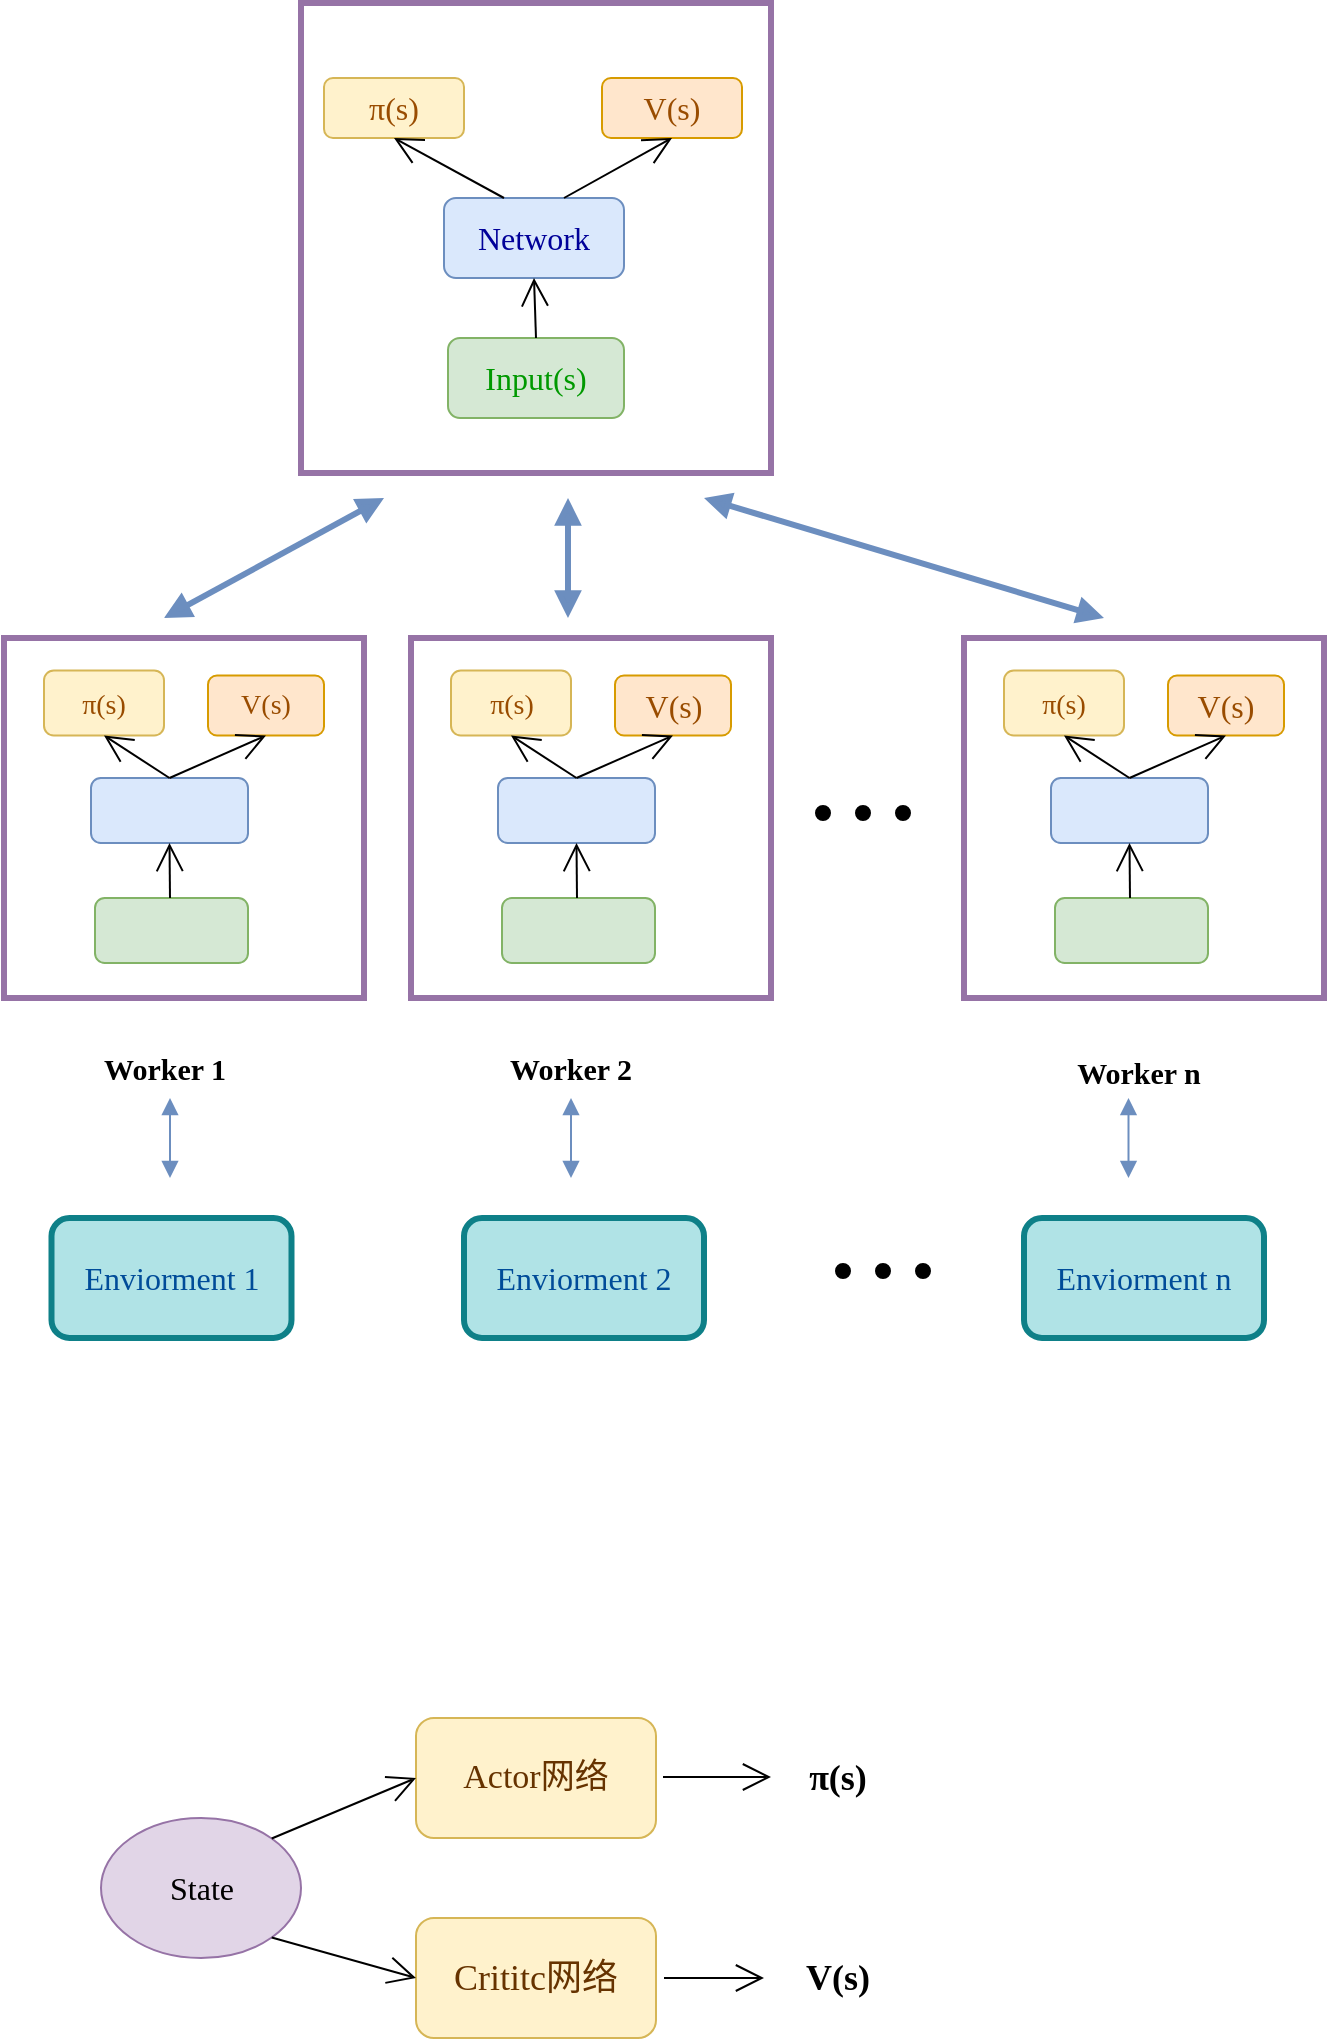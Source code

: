 <mxfile type="github" version="15.4.1">
  <diagram id="KnQJH4l8-xngm2lJGw7-" name="Page-1">
    <mxGraphModel grid="0" shadow="0" math="0" pageHeight="1169" pageWidth="827" pageScale="1" page="1" fold="1" arrows="1" connect="1" tooltips="1" guides="1" gridSize="10" dy="550" dx="1258">
      <root>
        <mxCell id="0" />
        <mxCell id="1" parent="0" />
        <mxCell id="ELINH8FFPVn-ywCd5U-3-47" value="" parent="1" vertex="1" style="whiteSpace=wrap;html=1;aspect=fixed;shadow=0;fillColor=none;strokeColor=#9673a6;strokeWidth=3;perimeterSpacing=0;">
          <mxGeometry as="geometry" height="180" width="180" y="340" x="560" />
        </mxCell>
        <mxCell id="ELINH8FFPVn-ywCd5U-3-29" value="" parent="1" vertex="1" style="whiteSpace=wrap;html=1;aspect=fixed;shadow=0;fillColor=none;strokeColor=#9673a6;strokeWidth=3;perimeterSpacing=0;">
          <mxGeometry as="geometry" height="180" width="180" y="340" x="283.5" />
        </mxCell>
        <mxCell id="ELINH8FFPVn-ywCd5U-3-20" value="" parent="1" vertex="1" style="whiteSpace=wrap;html=1;aspect=fixed;shadow=0;fillColor=none;strokeColor=#9673a6;strokeWidth=3;perimeterSpacing=0;">
          <mxGeometry as="geometry" height="180" width="180" y="340" x="80" />
        </mxCell>
        <mxCell id="ELINH8FFPVn-ywCd5U-3-12" value="" parent="1" vertex="1" style="whiteSpace=wrap;html=1;aspect=fixed;shadow=0;fillColor=none;strokeColor=#9673a6;strokeWidth=3;perimeterSpacing=0;">
          <mxGeometry as="geometry" height="235" width="235" y="22.5" x="228.5" />
        </mxCell>
        <mxCell id="ELINH8FFPVn-ywCd5U-3-1" value="&lt;p style=&quot;font-size: 16px&quot;&gt;&lt;font color=&quot;#994c00&quot; face=&quot;Comic Sans MS&quot; style=&quot;font-size: 16px&quot;&gt;π(s)&lt;/font&gt;&lt;/p&gt;" parent="1" vertex="1" style="rounded=1;whiteSpace=wrap;html=1;fillColor=#fff2cc;strokeColor=#d6b656;">
          <mxGeometry as="geometry" height="30" width="70" y="60" x="240" />
        </mxCell>
        <mxCell id="ELINH8FFPVn-ywCd5U-3-3" value="&lt;font color=&quot;#994c00&quot; face=&quot;Comic Sans MS&quot; style=&quot;font-size: 16px&quot;&gt;V(s)&lt;/font&gt;" parent="1" vertex="1" style="rounded=1;whiteSpace=wrap;html=1;fillColor=#ffe6cc;strokeColor=#d79b00;">
          <mxGeometry as="geometry" height="30" width="70" y="60" x="379" />
        </mxCell>
        <mxCell id="ELINH8FFPVn-ywCd5U-3-4" value="&lt;font color=&quot;#000099&quot; face=&quot;Comic Sans MS&quot; style=&quot;font-size: 16px&quot;&gt;Network&lt;/font&gt;" parent="1" vertex="1" style="rounded=1;whiteSpace=wrap;html=1;fillColor=#dae8fc;strokeColor=#6c8ebf;">
          <mxGeometry as="geometry" height="40" width="90" y="120" x="300" />
        </mxCell>
        <mxCell id="ELINH8FFPVn-ywCd5U-3-5" value="&lt;font color=&quot;#009900&quot; face=&quot;Comic Sans MS&quot; style=&quot;font-size: 16px&quot;&gt;Input(s)&lt;/font&gt;" parent="1" vertex="1" style="rounded=1;whiteSpace=wrap;html=1;fillColor=#d5e8d4;strokeColor=#82b366;">
          <mxGeometry as="geometry" height="40" width="88" y="190" x="302" />
        </mxCell>
        <mxCell id="ELINH8FFPVn-ywCd5U-3-8" value="" parent="1" style="endArrow=open;endFill=1;endSize=12;html=1;rounded=0;entryX=0.5;entryY=1;entryDx=0;entryDy=0;" edge="1" target="ELINH8FFPVn-ywCd5U-3-1">
          <mxGeometry as="geometry" width="160" relative="1">
            <mxPoint as="sourcePoint" y="120" x="330" />
            <mxPoint as="targetPoint" y="270" x="490" />
          </mxGeometry>
        </mxCell>
        <mxCell id="ELINH8FFPVn-ywCd5U-3-9" value="" parent="1" style="endArrow=open;endFill=1;endSize=12;html=1;rounded=0;entryX=0.5;entryY=1;entryDx=0;entryDy=0;" edge="1" target="ELINH8FFPVn-ywCd5U-3-3">
          <mxGeometry as="geometry" width="160" relative="1">
            <mxPoint as="sourcePoint" y="120" x="360" />
            <mxPoint as="targetPoint" y="100" x="285" />
          </mxGeometry>
        </mxCell>
        <mxCell id="ELINH8FFPVn-ywCd5U-3-10" value="" parent="1" style="endArrow=open;endFill=1;endSize=12;html=1;rounded=0;entryX=0.5;entryY=1;entryDx=0;entryDy=0;exitX=0.5;exitY=0;exitDx=0;exitDy=0;" edge="1" target="ELINH8FFPVn-ywCd5U-3-4" source="ELINH8FFPVn-ywCd5U-3-5">
          <mxGeometry as="geometry" width="160" relative="1">
            <mxPoint as="sourcePoint" y="130" x="340" />
            <mxPoint as="targetPoint" y="100" x="285" />
          </mxGeometry>
        </mxCell>
        <mxCell id="ELINH8FFPVn-ywCd5U-3-13" value="&lt;p style=&quot;text-align: center ; color: rgb(0 , 0 , 0) ; text-transform: none ; text-indent: 0px ; letter-spacing: normal ; font-family: &amp;#34;helvetica&amp;#34; ; font-size: 14px ; font-style: normal ; font-variant: normal ; font-weight: 400 ; text-decoration: none ; word-spacing: 0px ; background-color: transparent&quot;&gt;&lt;font color=&quot;#994c00&quot; face=&quot;Comic Sans MS&quot; style=&quot;font-size: 14px&quot;&gt;π(s)&lt;/font&gt;&lt;/p&gt;" parent="1" vertex="1" style="rounded=1;whiteSpace=wrap;html=1;fillColor=#fff2cc;strokeColor=#d6b656;">
          <mxGeometry as="geometry" height="32.5" width="60" y="356.25" x="100" />
        </mxCell>
        <mxCell id="ELINH8FFPVn-ywCd5U-3-14" value="&lt;font color=&quot;#994c00&quot; face=&quot;Comic Sans MS&quot; style=&quot;font-size: 14px&quot;&gt;V(s)&lt;/font&gt;" parent="1" vertex="1" style="rounded=1;whiteSpace=wrap;html=1;fillColor=#ffe6cc;strokeColor=#d79b00;">
          <mxGeometry as="geometry" height="30" width="58" y="358.75" x="182" />
        </mxCell>
        <mxCell id="ELINH8FFPVn-ywCd5U-3-15" value="" parent="1" vertex="1" style="rounded=1;whiteSpace=wrap;html=1;fillColor=#dae8fc;strokeColor=#6c8ebf;">
          <mxGeometry as="geometry" height="32.5" width="78.5" y="410" x="123.5" />
        </mxCell>
        <mxCell id="ELINH8FFPVn-ywCd5U-3-16" value="" parent="1" vertex="1" style="rounded=1;whiteSpace=wrap;html=1;fillColor=#d5e8d4;strokeColor=#82b366;">
          <mxGeometry as="geometry" height="32.5" width="76.5" y="470" x="125.5" />
        </mxCell>
        <mxCell id="ELINH8FFPVn-ywCd5U-3-17" value="" parent="1" style="endArrow=open;endFill=1;endSize=12;html=1;rounded=0;entryX=0.5;entryY=1;entryDx=0;entryDy=0;exitX=0.5;exitY=0;exitDx=0;exitDy=0;" edge="1" target="ELINH8FFPVn-ywCd5U-3-13" source="ELINH8FFPVn-ywCd5U-3-15">
          <mxGeometry as="geometry" width="160" relative="1">
            <mxPoint as="sourcePoint" y="387.5" x="151.5" />
            <mxPoint as="targetPoint" y="537.5" x="311.5" />
          </mxGeometry>
        </mxCell>
        <mxCell id="ELINH8FFPVn-ywCd5U-3-18" value="" parent="1" style="endArrow=open;endFill=1;endSize=12;html=1;rounded=0;entryX=0.5;entryY=1;entryDx=0;entryDy=0;exitX=0.5;exitY=0;exitDx=0;exitDy=0;" edge="1" target="ELINH8FFPVn-ywCd5U-3-14" source="ELINH8FFPVn-ywCd5U-3-15">
          <mxGeometry as="geometry" width="160" relative="1">
            <mxPoint as="sourcePoint" y="387.5" x="181.5" />
            <mxPoint as="targetPoint" y="367.5" x="106.5" />
          </mxGeometry>
        </mxCell>
        <mxCell id="ELINH8FFPVn-ywCd5U-3-19" value="" parent="1" style="endArrow=open;endFill=1;endSize=12;html=1;rounded=0;entryX=0.5;entryY=1;entryDx=0;entryDy=0;" edge="1" target="ELINH8FFPVn-ywCd5U-3-15">
          <mxGeometry as="geometry" width="160" relative="1">
            <mxPoint as="sourcePoint" y="470" x="163" />
            <mxPoint as="targetPoint" y="367.5" x="106.5" />
          </mxGeometry>
        </mxCell>
        <mxCell id="ELINH8FFPVn-ywCd5U-3-55" parent="1" style="edgeStyle=none;rounded=0;orthogonalLoop=1;jettySize=auto;html=1;" edge="1" source="ELINH8FFPVn-ywCd5U-3-21">
          <mxGeometry as="geometry" relative="1">
            <mxPoint as="targetPoint" y="570" x="163.75" />
          </mxGeometry>
        </mxCell>
        <mxCell id="ELINH8FFPVn-ywCd5U-3-21" value="&lt;font face=&quot;Comic Sans MS&quot; style=&quot;font-size: 15px&quot;&gt;&lt;b&gt;Worker 1&lt;/b&gt;&lt;/font&gt;" parent="1" vertex="1" style="text;html=1;strokeColor=none;fillColor=none;align=center;verticalAlign=middle;whiteSpace=wrap;rounded=0;shadow=0;">
          <mxGeometry as="geometry" height="30" width="83.25" y="540" x="118.75" />
        </mxCell>
        <mxCell id="ELINH8FFPVn-ywCd5U-3-22" value="&lt;p style=&quot;text-align: center ; color: rgb(0 , 0 , 0) ; text-transform: none ; text-indent: 0px ; letter-spacing: normal ; font-size: 14px ; font-style: normal ; font-variant: normal ; font-weight: 400 ; text-decoration: none ; word-spacing: 0px ; background-color: transparent&quot;&gt;&lt;font color=&quot;#994c00&quot; face=&quot;Comic Sans MS&quot; style=&quot;font-size: 14px&quot;&gt;π(s)&lt;/font&gt;&lt;/p&gt;" parent="1" vertex="1" style="rounded=1;whiteSpace=wrap;html=1;fillColor=#fff2cc;strokeColor=#d6b656;">
          <mxGeometry as="geometry" height="32.5" width="60" y="356.25" x="303.5" />
        </mxCell>
        <mxCell id="ELINH8FFPVn-ywCd5U-3-23" value="&lt;font color=&quot;#994c00&quot; face=&quot;Comic Sans MS&quot; size=&quot;3&quot;&gt;V(s)&lt;/font&gt;" parent="1" vertex="1" style="rounded=1;whiteSpace=wrap;html=1;fillColor=#ffe6cc;strokeColor=#d79b00;">
          <mxGeometry as="geometry" height="30" width="58" y="358.75" x="385.5" />
        </mxCell>
        <mxCell id="ELINH8FFPVn-ywCd5U-3-24" value="" parent="1" vertex="1" style="rounded=1;whiteSpace=wrap;html=1;fillColor=#dae8fc;strokeColor=#6c8ebf;">
          <mxGeometry as="geometry" height="32.5" width="78.5" y="410" x="327" />
        </mxCell>
        <mxCell id="ELINH8FFPVn-ywCd5U-3-25" value="" parent="1" vertex="1" style="rounded=1;whiteSpace=wrap;html=1;fillColor=#d5e8d4;strokeColor=#82b366;">
          <mxGeometry as="geometry" height="32.5" width="76.5" y="470" x="329" />
        </mxCell>
        <mxCell id="ELINH8FFPVn-ywCd5U-3-26" value="" parent="1" style="endArrow=open;endFill=1;endSize=12;html=1;rounded=0;entryX=0.5;entryY=1;entryDx=0;entryDy=0;exitX=0.5;exitY=0;exitDx=0;exitDy=0;" edge="1" target="ELINH8FFPVn-ywCd5U-3-22" source="ELINH8FFPVn-ywCd5U-3-24">
          <mxGeometry as="geometry" width="160" relative="1">
            <mxPoint as="sourcePoint" y="387.5" x="355" />
            <mxPoint as="targetPoint" y="537.5" x="515" />
          </mxGeometry>
        </mxCell>
        <mxCell id="ELINH8FFPVn-ywCd5U-3-27" value="" parent="1" style="endArrow=open;endFill=1;endSize=12;html=1;rounded=0;entryX=0.5;entryY=1;entryDx=0;entryDy=0;exitX=0.5;exitY=0;exitDx=0;exitDy=0;" edge="1" target="ELINH8FFPVn-ywCd5U-3-23" source="ELINH8FFPVn-ywCd5U-3-24">
          <mxGeometry as="geometry" width="160" relative="1">
            <mxPoint as="sourcePoint" y="387.5" x="385" />
            <mxPoint as="targetPoint" y="367.5" x="310" />
          </mxGeometry>
        </mxCell>
        <mxCell id="ELINH8FFPVn-ywCd5U-3-28" value="" parent="1" style="endArrow=open;endFill=1;endSize=12;html=1;rounded=0;entryX=0.5;entryY=1;entryDx=0;entryDy=0;" edge="1" target="ELINH8FFPVn-ywCd5U-3-24">
          <mxGeometry as="geometry" width="160" relative="1">
            <mxPoint as="sourcePoint" y="470" x="366.5" />
            <mxPoint as="targetPoint" y="367.5" x="310" />
          </mxGeometry>
        </mxCell>
        <mxCell id="ELINH8FFPVn-ywCd5U-3-40" value="&lt;p style=&quot;text-align: center ; color: rgb(0 , 0 , 0) ; text-transform: none ; text-indent: 0px ; letter-spacing: normal ; font-size: 14px ; font-style: normal ; font-variant: normal ; font-weight: 400 ; text-decoration: none ; word-spacing: 0px ; background-color: transparent&quot;&gt;&lt;font color=&quot;#994c00&quot; face=&quot;Comic Sans MS&quot; style=&quot;font-size: 14px&quot;&gt;π(s)&lt;/font&gt;&lt;/p&gt;" parent="1" vertex="1" style="rounded=1;whiteSpace=wrap;html=1;fillColor=#fff2cc;strokeColor=#d6b656;">
          <mxGeometry as="geometry" height="32.5" width="60" y="356.25" x="580" />
        </mxCell>
        <mxCell id="ELINH8FFPVn-ywCd5U-3-41" value="&lt;font color=&quot;#994c00&quot; face=&quot;Comic Sans MS&quot; size=&quot;3&quot;&gt;V(s)&lt;/font&gt;" parent="1" vertex="1" style="rounded=1;whiteSpace=wrap;html=1;fillColor=#ffe6cc;strokeColor=#d79b00;">
          <mxGeometry as="geometry" height="30" width="58" y="358.75" x="662" />
        </mxCell>
        <mxCell id="ELINH8FFPVn-ywCd5U-3-42" value="" parent="1" vertex="1" style="rounded=1;whiteSpace=wrap;html=1;fillColor=#dae8fc;strokeColor=#6c8ebf;">
          <mxGeometry as="geometry" height="32.5" width="78.5" y="410" x="603.5" />
        </mxCell>
        <mxCell id="ELINH8FFPVn-ywCd5U-3-43" value="" parent="1" vertex="1" style="rounded=1;whiteSpace=wrap;html=1;fillColor=#d5e8d4;strokeColor=#82b366;">
          <mxGeometry as="geometry" height="32.5" width="76.5" y="470" x="605.5" />
        </mxCell>
        <mxCell id="ELINH8FFPVn-ywCd5U-3-44" value="" parent="1" style="endArrow=open;endFill=1;endSize=12;html=1;rounded=0;entryX=0.5;entryY=1;entryDx=0;entryDy=0;exitX=0.5;exitY=0;exitDx=0;exitDy=0;" edge="1" target="ELINH8FFPVn-ywCd5U-3-40" source="ELINH8FFPVn-ywCd5U-3-42">
          <mxGeometry as="geometry" width="160" relative="1">
            <mxPoint as="sourcePoint" y="387.5" x="631.5" />
            <mxPoint as="targetPoint" y="537.5" x="791.5" />
          </mxGeometry>
        </mxCell>
        <mxCell id="ELINH8FFPVn-ywCd5U-3-45" value="" parent="1" style="endArrow=open;endFill=1;endSize=12;html=1;rounded=0;entryX=0.5;entryY=1;entryDx=0;entryDy=0;exitX=0.5;exitY=0;exitDx=0;exitDy=0;" edge="1" target="ELINH8FFPVn-ywCd5U-3-41" source="ELINH8FFPVn-ywCd5U-3-42">
          <mxGeometry as="geometry" width="160" relative="1">
            <mxPoint as="sourcePoint" y="387.5" x="661.5" />
            <mxPoint as="targetPoint" y="367.5" x="586.5" />
          </mxGeometry>
        </mxCell>
        <mxCell id="ELINH8FFPVn-ywCd5U-3-46" value="" parent="1" style="endArrow=open;endFill=1;endSize=12;html=1;rounded=0;entryX=0.5;entryY=1;entryDx=0;entryDy=0;" edge="1" target="ELINH8FFPVn-ywCd5U-3-42">
          <mxGeometry as="geometry" width="160" relative="1">
            <mxPoint as="sourcePoint" y="470" x="643" />
            <mxPoint as="targetPoint" y="367.5" x="586.5" />
          </mxGeometry>
        </mxCell>
        <mxCell id="ELINH8FFPVn-ywCd5U-3-49" value="&lt;font color=&quot;#004c99&quot; face=&quot;Comic Sans MS&quot; style=&quot;font-size: 16px&quot;&gt;Enviorment 1&lt;/font&gt;" parent="1" vertex="1" style="rounded=1;whiteSpace=wrap;html=1;shadow=0;strokeWidth=3;fillColor=#b0e3e6;strokeColor=#0e8088;">
          <mxGeometry as="geometry" height="60" width="120" y="630" x="103.75" />
        </mxCell>
        <mxCell id="ELINH8FFPVn-ywCd5U-3-50" value="&lt;font color=&quot;#004c99&quot; face=&quot;Comic Sans MS&quot; style=&quot;font-size: 16px&quot;&gt;Enviorment 2&lt;/font&gt;" parent="1" vertex="1" style="rounded=1;whiteSpace=wrap;html=1;shadow=0;strokeWidth=3;fillColor=#b0e3e6;strokeColor=#0e8088;">
          <mxGeometry as="geometry" height="60" width="120" y="630" x="310" />
        </mxCell>
        <mxCell id="ELINH8FFPVn-ywCd5U-3-52" value="&lt;font color=&quot;#004c99&quot; face=&quot;Comic Sans MS&quot; style=&quot;font-size: 16px&quot;&gt;Enviorment n&lt;/font&gt;" parent="1" vertex="1" style="rounded=1;whiteSpace=wrap;html=1;shadow=0;strokeWidth=3;fillColor=#b0e3e6;strokeColor=#0e8088;">
          <mxGeometry as="geometry" height="60" width="120" y="630" x="590" />
        </mxCell>
        <mxCell id="ELINH8FFPVn-ywCd5U-3-54" value="" parent="1" style="endArrow=block;startArrow=block;endFill=1;startFill=1;html=1;rounded=0;fillColor=#dae8fc;strokeColor=#6c8ebf;" edge="1">
          <mxGeometry as="geometry" width="160" relative="1">
            <mxPoint as="sourcePoint" y="570" x="163" />
            <mxPoint as="targetPoint" y="610" x="163" />
          </mxGeometry>
        </mxCell>
        <mxCell id="ELINH8FFPVn-ywCd5U-3-58" value="" parent="1" style="endArrow=block;startArrow=block;endFill=1;startFill=1;html=1;rounded=0;fillColor=#dae8fc;strokeColor=#6c8ebf;" edge="1">
          <mxGeometry as="geometry" width="160" relative="1">
            <mxPoint as="sourcePoint" y="570" x="363.5" />
            <mxPoint as="targetPoint" y="610" x="363.5" />
            <Array as="points">
              <mxPoint y="590" x="363.5" />
            </Array>
          </mxGeometry>
        </mxCell>
        <mxCell id="ELINH8FFPVn-ywCd5U-3-59" value="" parent="1" style="endArrow=block;startArrow=block;endFill=1;startFill=1;html=1;rounded=0;fillColor=#dae8fc;strokeColor=#6c8ebf;" edge="1">
          <mxGeometry as="geometry" width="160" relative="1">
            <mxPoint as="sourcePoint" y="570" x="642.25" />
            <mxPoint as="targetPoint" y="610" x="642.25" />
            <Array as="points">
              <mxPoint y="590" x="642.25" />
            </Array>
          </mxGeometry>
        </mxCell>
        <mxCell id="ELINH8FFPVn-ywCd5U-3-60" value="" parent="1" style="endArrow=block;startArrow=block;endFill=1;startFill=1;html=1;rounded=0;fillColor=#dae8fc;strokeColor=#6c8ebf;strokeWidth=3;" edge="1">
          <mxGeometry as="geometry" width="160" relative="1">
            <mxPoint as="sourcePoint" y="270" x="270" />
            <mxPoint as="targetPoint" y="330" x="160" />
            <Array as="points" />
          </mxGeometry>
        </mxCell>
        <mxCell id="ELINH8FFPVn-ywCd5U-3-61" value="" parent="1" style="endArrow=block;startArrow=block;endFill=1;startFill=1;html=1;rounded=0;fillColor=#dae8fc;strokeColor=#6c8ebf;strokeWidth=3;" edge="1">
          <mxGeometry as="geometry" width="160" relative="1">
            <mxPoint as="sourcePoint" y="270" x="430" />
            <mxPoint as="targetPoint" y="330" x="630" />
            <Array as="points" />
          </mxGeometry>
        </mxCell>
        <mxCell id="ELINH8FFPVn-ywCd5U-3-62" value="" parent="1" style="endArrow=block;startArrow=block;endFill=1;startFill=1;html=1;rounded=0;fillColor=#dae8fc;strokeColor=#6c8ebf;strokeWidth=3;" edge="1">
          <mxGeometry as="geometry" width="160" relative="1">
            <mxPoint as="sourcePoint" y="270" x="362" />
            <mxPoint as="targetPoint" y="330" x="362" />
            <Array as="points" />
          </mxGeometry>
        </mxCell>
        <mxCell id="ELINH8FFPVn-ywCd5U-3-63" value="" parent="1" vertex="1" style="ellipse;whiteSpace=wrap;html=1;aspect=fixed;shadow=0;strokeWidth=3;fillColor=#000000;">
          <mxGeometry as="geometry" height="5" width="5" y="425" x="487" />
        </mxCell>
        <mxCell id="ELINH8FFPVn-ywCd5U-3-64" value="" parent="1" vertex="1" style="ellipse;whiteSpace=wrap;html=1;aspect=fixed;shadow=0;strokeWidth=3;fillColor=#000000;">
          <mxGeometry as="geometry" height="5" width="5" y="425" x="507" />
        </mxCell>
        <mxCell id="ELINH8FFPVn-ywCd5U-3-66" value="" parent="1" vertex="1" style="ellipse;whiteSpace=wrap;html=1;aspect=fixed;shadow=0;strokeWidth=3;fillColor=#000000;">
          <mxGeometry as="geometry" height="5" width="5" y="425" x="527" />
        </mxCell>
        <mxCell id="ELINH8FFPVn-ywCd5U-3-70" value="" parent="1" vertex="1" style="ellipse;whiteSpace=wrap;html=1;aspect=fixed;shadow=0;strokeWidth=3;fillColor=#000000;">
          <mxGeometry as="geometry" height="5" width="5" y="654" x="497" />
        </mxCell>
        <mxCell id="ELINH8FFPVn-ywCd5U-3-71" value="" parent="1" vertex="1" style="ellipse;whiteSpace=wrap;html=1;aspect=fixed;shadow=0;strokeWidth=3;fillColor=#000000;">
          <mxGeometry as="geometry" height="5" width="5" y="654" x="517" />
        </mxCell>
        <mxCell id="ELINH8FFPVn-ywCd5U-3-72" value="" parent="1" vertex="1" style="ellipse;whiteSpace=wrap;html=1;aspect=fixed;shadow=0;strokeWidth=3;fillColor=#000000;">
          <mxGeometry as="geometry" height="5" width="5" y="654" x="537" />
        </mxCell>
        <mxCell id="jqy0IQ-wH8kONe8BM95K-4" value="&lt;font face=&quot;Comic Sans MS&quot; style=&quot;font-size: 15px&quot;&gt;&lt;b&gt;Worker 2&lt;/b&gt;&lt;/font&gt;" parent="1" vertex="1" style="text;html=1;strokeColor=none;fillColor=none;align=center;verticalAlign=middle;whiteSpace=wrap;rounded=0;shadow=0;">
          <mxGeometry as="geometry" height="30" width="83.25" y="540" x="322.25" />
        </mxCell>
        <mxCell id="jqy0IQ-wH8kONe8BM95K-5" value="&lt;font face=&quot;Comic Sans MS&quot; style=&quot;font-size: 15px&quot;&gt;&lt;b&gt;Worker n&lt;/b&gt;&lt;/font&gt;" parent="1" vertex="1" style="text;html=1;strokeColor=none;fillColor=none;align=center;verticalAlign=middle;whiteSpace=wrap;rounded=0;shadow=0;">
          <mxGeometry as="geometry" height="30" width="83.25" y="542" x="605.5" />
        </mxCell>
        <mxCell id="08HoUmGv0tDNhporCpJE-2" value="&lt;font face=&quot;Comic Sans MS&quot; style=&quot;font-size: 16px&quot;&gt;State&lt;/font&gt;" parent="1" vertex="1" style="ellipse;whiteSpace=wrap;html=1;fillColor=#e1d5e7;strokeColor=#9673a6;">
          <mxGeometry as="geometry" height="70" width="100" y="930" x="128.5" />
        </mxCell>
        <mxCell id="08HoUmGv0tDNhporCpJE-3" value="&lt;font color=&quot;#663300&quot; face=&quot;Comic Sans MS&quot; size=&quot;4&quot;&gt;Crititc网络&lt;/font&gt;" parent="1" vertex="1" style="rounded=1;whiteSpace=wrap;html=1;fillColor=#fff2cc;strokeColor=#d6b656;">
          <mxGeometry as="geometry" height="60" width="120" y="980" x="286" />
        </mxCell>
        <mxCell id="08HoUmGv0tDNhporCpJE-4" value="&lt;p style=&quot;text-align: center ; color: rgb(0 , 0 , 0) ; text-transform: none ; text-indent: 0px ; letter-spacing: normal ; font-family: &amp;#34;quot&amp;#34; ; font-style: normal ; font-variant: normal ; font-weight: 400 ; text-decoration: none ; word-spacing: 0px ; background-color: transparent&quot;&gt;&lt;/p&gt;" parent="1" vertex="1" style="text;whiteSpace=wrap;html=1;fontSize=16;fontFamily=Comic Sans MS;">
          <mxGeometry as="geometry" height="70" width="60" y="960" x="517" />
        </mxCell>
        <mxCell id="08HoUmGv0tDNhporCpJE-5" value="&lt;p style=&quot;text-align: center ; text-transform: none ; text-indent: 0px ; letter-spacing: normal ; font-size: 18px ; font-style: normal ; font-variant: normal ; text-decoration: none ; word-spacing: 0px ; background-color: transparent&quot;&gt;&lt;font color=&quot;#000000&quot; face=&quot;Comic Sans MS&quot; style=&quot;font-size: 18px&quot;&gt;&lt;b&gt;π(s)&lt;/b&gt;&lt;/font&gt;&lt;/p&gt;" parent="1" vertex="1" style="text;html=1;strokeColor=none;fillColor=none;align=center;verticalAlign=middle;whiteSpace=wrap;rounded=0;fontFamily=Comic Sans MS;fontSize=16;">
          <mxGeometry as="geometry" height="30" width="60" y="895" x="467" />
        </mxCell>
        <mxCell id="08HoUmGv0tDNhporCpJE-6" value="&lt;font color=&quot;#000000&quot; style=&quot;font-size: 18px&quot;&gt;&lt;b&gt;V(s)&lt;/b&gt;&lt;/font&gt;" parent="1" vertex="1" style="text;html=1;strokeColor=none;fillColor=none;align=center;verticalAlign=middle;whiteSpace=wrap;rounded=0;fontFamily=Comic Sans MS;fontSize=16;">
          <mxGeometry as="geometry" height="30" width="60" y="995" x="467" />
        </mxCell>
        <mxCell id="08HoUmGv0tDNhporCpJE-7" value="&lt;font color=&quot;#663300&quot; face=&quot;Comic Sans MS&quot; style=&quot;font-size: 17px&quot;&gt;Actor网络&lt;/font&gt;" parent="1" vertex="1" style="rounded=1;whiteSpace=wrap;html=1;fillColor=#fff2cc;strokeColor=#d6b656;">
          <mxGeometry as="geometry" height="60" width="120" y="880" x="286" />
        </mxCell>
        <mxCell id="08HoUmGv0tDNhporCpJE-8" value="" parent="1" style="endArrow=open;endFill=1;endSize=12;html=1;rounded=0;fontFamily=Comic Sans MS;fontSize=21;fontColor=#663300;entryX=0;entryY=0.5;entryDx=0;entryDy=0;exitX=1;exitY=0;exitDx=0;exitDy=0;" edge="1" target="08HoUmGv0tDNhporCpJE-7" source="08HoUmGv0tDNhporCpJE-2">
          <mxGeometry as="geometry" width="160" relative="1">
            <mxPoint as="sourcePoint" y="830" x="330" />
            <mxPoint as="targetPoint" y="830" x="490" />
          </mxGeometry>
        </mxCell>
        <mxCell id="08HoUmGv0tDNhporCpJE-9" value="" parent="1" style="endArrow=open;endFill=1;endSize=12;html=1;rounded=0;fontFamily=Comic Sans MS;fontSize=21;fontColor=#663300;entryX=0;entryY=0.5;entryDx=0;entryDy=0;exitX=1;exitY=1;exitDx=0;exitDy=0;" edge="1" target="08HoUmGv0tDNhporCpJE-3" source="08HoUmGv0tDNhporCpJE-2">
          <mxGeometry as="geometry" width="160" relative="1">
            <mxPoint as="sourcePoint" y="950.251" x="223.855" />
            <mxPoint as="targetPoint" y="920" x="296" />
          </mxGeometry>
        </mxCell>
        <mxCell id="08HoUmGv0tDNhporCpJE-10" value="" parent="1" style="endArrow=open;endFill=1;endSize=12;html=1;rounded=0;fontFamily=Comic Sans MS;fontSize=21;fontColor=#663300;" edge="1">
          <mxGeometry as="geometry" width="160" relative="1">
            <mxPoint as="sourcePoint" y="1010" x="410" />
            <mxPoint as="targetPoint" y="1010" x="460" />
          </mxGeometry>
        </mxCell>
        <mxCell id="08HoUmGv0tDNhporCpJE-11" value="" parent="1" style="endArrow=open;endFill=1;endSize=12;html=1;rounded=0;fontFamily=Comic Sans MS;fontSize=21;fontColor=#663300;exitX=1;exitY=0.5;exitDx=0;exitDy=0;" edge="1">
          <mxGeometry as="geometry" width="160" relative="1">
            <mxPoint as="sourcePoint" y="909.5" x="409.5" />
            <mxPoint as="targetPoint" y="909.5" x="463.5" />
          </mxGeometry>
        </mxCell>
      </root>
    </mxGraphModel>
  </diagram>
</mxfile>
